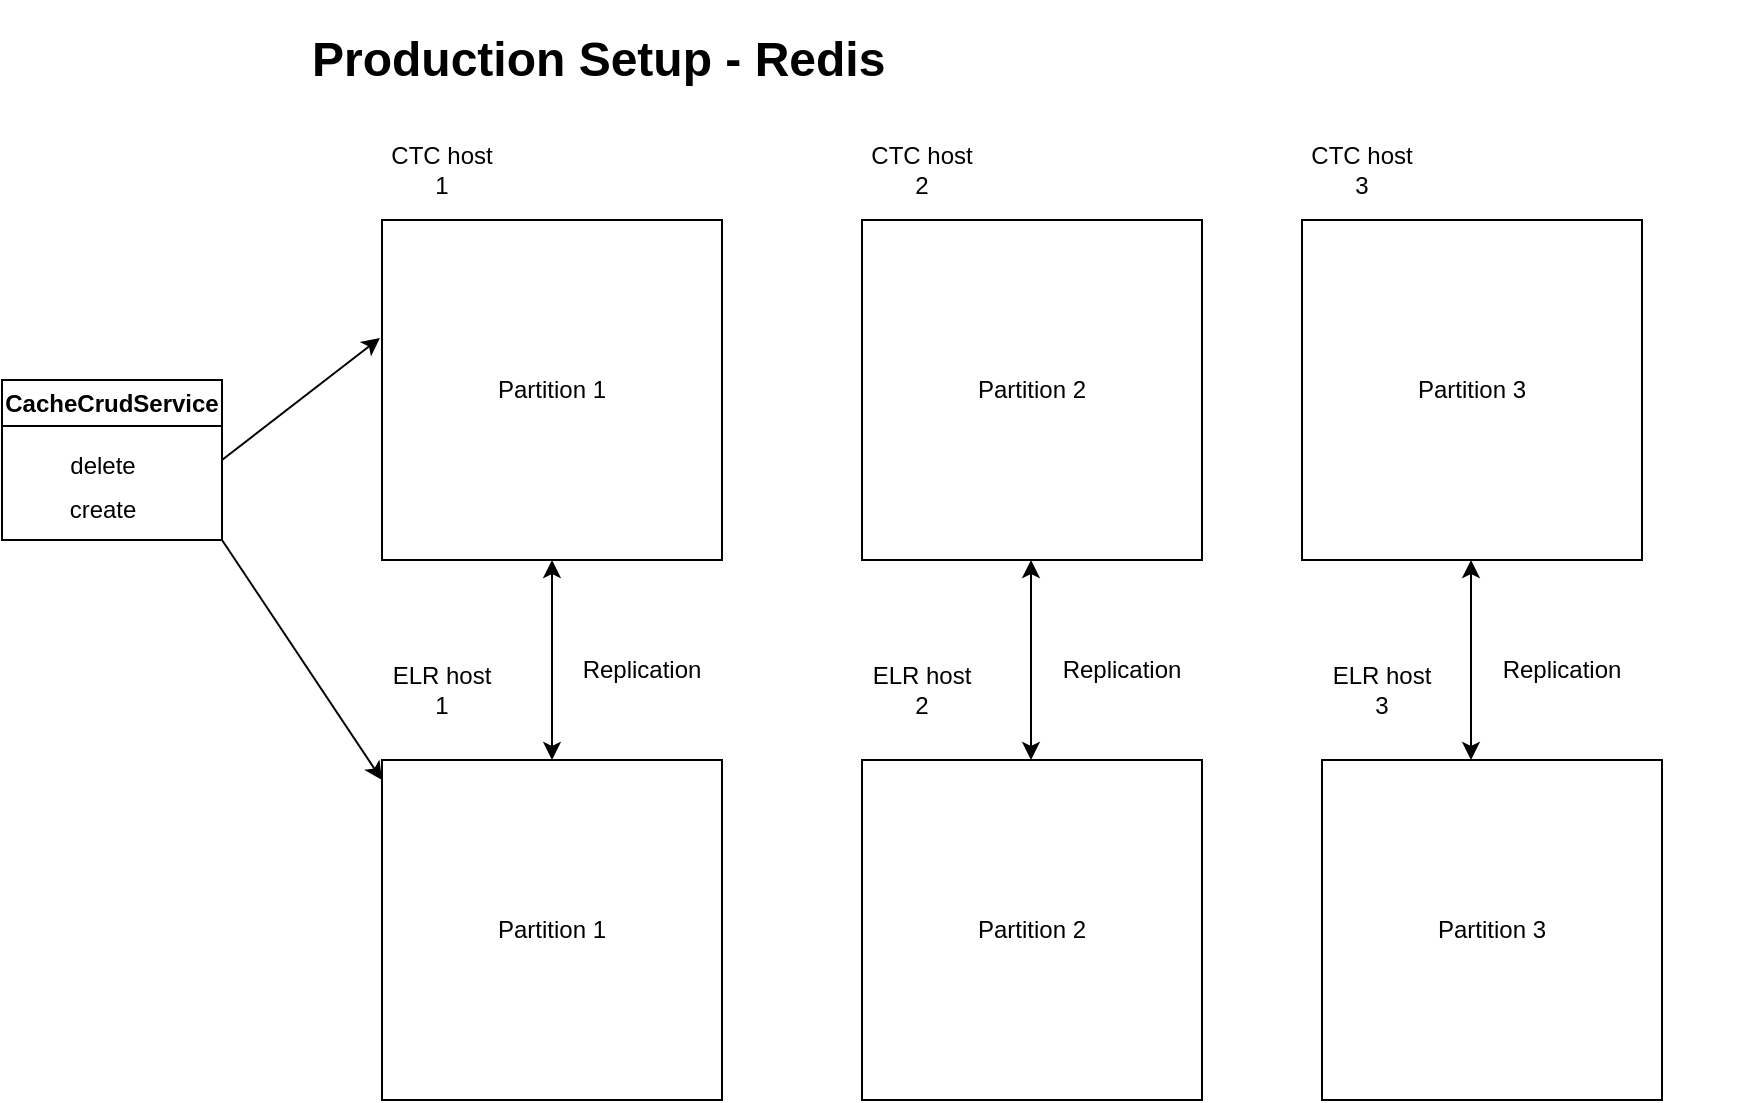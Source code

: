 <mxfile version="21.6.7" type="github">
  <diagram name="Page-1" id="Q7LPxqIHuv_cpELlYRCS">
    <mxGraphModel dx="1884" dy="1647" grid="1" gridSize="10" guides="1" tooltips="1" connect="1" arrows="1" fold="1" page="1" pageScale="1" pageWidth="850" pageHeight="1100" math="0" shadow="0">
      <root>
        <mxCell id="0" />
        <mxCell id="1" parent="0" />
        <mxCell id="8BJWhGXCUrjtmx8MCfsU-1" value="Partition 1" style="whiteSpace=wrap;html=1;aspect=fixed;" parent="1" vertex="1">
          <mxGeometry x="120" y="70" width="170" height="170" as="geometry" />
        </mxCell>
        <mxCell id="8BJWhGXCUrjtmx8MCfsU-2" value="Partition 2" style="whiteSpace=wrap;html=1;aspect=fixed;" parent="1" vertex="1">
          <mxGeometry x="360" y="70" width="170" height="170" as="geometry" />
        </mxCell>
        <mxCell id="8BJWhGXCUrjtmx8MCfsU-3" value="Partition 3" style="whiteSpace=wrap;html=1;aspect=fixed;" parent="1" vertex="1">
          <mxGeometry x="580" y="70" width="170" height="170" as="geometry" />
        </mxCell>
        <mxCell id="8BJWhGXCUrjtmx8MCfsU-4" value="Partition 1" style="whiteSpace=wrap;html=1;aspect=fixed;" parent="1" vertex="1">
          <mxGeometry x="120" y="340" width="170" height="170" as="geometry" />
        </mxCell>
        <mxCell id="8BJWhGXCUrjtmx8MCfsU-5" value="Partition 2" style="whiteSpace=wrap;html=1;aspect=fixed;" parent="1" vertex="1">
          <mxGeometry x="360" y="340" width="170" height="170" as="geometry" />
        </mxCell>
        <mxCell id="8BJWhGXCUrjtmx8MCfsU-6" value="Partition 3" style="whiteSpace=wrap;html=1;aspect=fixed;" parent="1" vertex="1">
          <mxGeometry x="590" y="340" width="170" height="170" as="geometry" />
        </mxCell>
        <mxCell id="8BJWhGXCUrjtmx8MCfsU-7" value="CTC host 1" style="text;html=1;strokeColor=none;fillColor=none;align=center;verticalAlign=middle;whiteSpace=wrap;rounded=0;" parent="1" vertex="1">
          <mxGeometry x="120" y="30" width="60" height="30" as="geometry" />
        </mxCell>
        <mxCell id="8BJWhGXCUrjtmx8MCfsU-8" value="CTC host 2" style="text;html=1;strokeColor=none;fillColor=none;align=center;verticalAlign=middle;whiteSpace=wrap;rounded=0;" parent="1" vertex="1">
          <mxGeometry x="360" y="30" width="60" height="30" as="geometry" />
        </mxCell>
        <mxCell id="8BJWhGXCUrjtmx8MCfsU-9" value="CTC host 3" style="text;html=1;strokeColor=none;fillColor=none;align=center;verticalAlign=middle;whiteSpace=wrap;rounded=0;" parent="1" vertex="1">
          <mxGeometry x="580" y="30" width="60" height="30" as="geometry" />
        </mxCell>
        <mxCell id="8BJWhGXCUrjtmx8MCfsU-10" value="ELR host 1" style="text;html=1;strokeColor=none;fillColor=none;align=center;verticalAlign=middle;whiteSpace=wrap;rounded=0;" parent="1" vertex="1">
          <mxGeometry x="120" y="290" width="60" height="30" as="geometry" />
        </mxCell>
        <mxCell id="8BJWhGXCUrjtmx8MCfsU-12" value="ELR host 2" style="text;html=1;strokeColor=none;fillColor=none;align=center;verticalAlign=middle;whiteSpace=wrap;rounded=0;" parent="1" vertex="1">
          <mxGeometry x="360" y="290" width="60" height="30" as="geometry" />
        </mxCell>
        <mxCell id="8BJWhGXCUrjtmx8MCfsU-13" value="ELR host 3" style="text;html=1;strokeColor=none;fillColor=none;align=center;verticalAlign=middle;whiteSpace=wrap;rounded=0;" parent="1" vertex="1">
          <mxGeometry x="590" y="290" width="60" height="30" as="geometry" />
        </mxCell>
        <mxCell id="8BJWhGXCUrjtmx8MCfsU-15" value="" style="endArrow=classic;startArrow=classic;html=1;rounded=0;entryX=0.5;entryY=1;entryDx=0;entryDy=0;exitX=0.5;exitY=0;exitDx=0;exitDy=0;" parent="1" source="8BJWhGXCUrjtmx8MCfsU-4" target="8BJWhGXCUrjtmx8MCfsU-1" edge="1">
          <mxGeometry width="50" height="50" relative="1" as="geometry">
            <mxPoint x="210" y="320" as="sourcePoint" />
            <mxPoint x="260" y="270" as="targetPoint" />
          </mxGeometry>
        </mxCell>
        <mxCell id="8BJWhGXCUrjtmx8MCfsU-16" value="" style="endArrow=classic;startArrow=classic;html=1;rounded=0;entryX=0.5;entryY=1;entryDx=0;entryDy=0;exitX=0.5;exitY=0;exitDx=0;exitDy=0;" parent="1" edge="1">
          <mxGeometry width="50" height="50" relative="1" as="geometry">
            <mxPoint x="444.5" y="340" as="sourcePoint" />
            <mxPoint x="444.5" y="240" as="targetPoint" />
          </mxGeometry>
        </mxCell>
        <mxCell id="8BJWhGXCUrjtmx8MCfsU-17" value="" style="endArrow=classic;startArrow=classic;html=1;rounded=0;entryX=0.5;entryY=1;entryDx=0;entryDy=0;exitX=0.5;exitY=0;exitDx=0;exitDy=0;" parent="1" edge="1">
          <mxGeometry width="50" height="50" relative="1" as="geometry">
            <mxPoint x="664.5" y="340" as="sourcePoint" />
            <mxPoint x="664.5" y="240" as="targetPoint" />
          </mxGeometry>
        </mxCell>
        <mxCell id="8A6AkkZrUqPYuzKoGpY2-1" value="Replication" style="text;html=1;strokeColor=none;fillColor=none;align=center;verticalAlign=middle;whiteSpace=wrap;rounded=0;" parent="1" vertex="1">
          <mxGeometry x="220" y="280" width="60" height="30" as="geometry" />
        </mxCell>
        <mxCell id="8A6AkkZrUqPYuzKoGpY2-2" value="Replication" style="text;html=1;strokeColor=none;fillColor=none;align=center;verticalAlign=middle;whiteSpace=wrap;rounded=0;" parent="1" vertex="1">
          <mxGeometry x="460" y="280" width="60" height="30" as="geometry" />
        </mxCell>
        <mxCell id="8A6AkkZrUqPYuzKoGpY2-3" value="Replication" style="text;html=1;strokeColor=none;fillColor=none;align=center;verticalAlign=middle;whiteSpace=wrap;rounded=0;" parent="1" vertex="1">
          <mxGeometry x="680" y="280" width="60" height="30" as="geometry" />
        </mxCell>
        <mxCell id="Niq853-lt7dc414jjwlL-1" value="&lt;h1&gt;Production Setup - Redis&lt;br&gt;&lt;/h1&gt;" style="text;html=1;strokeColor=none;fillColor=none;spacing=5;spacingTop=-20;whiteSpace=wrap;overflow=hidden;rounded=0;" parent="1" vertex="1">
          <mxGeometry x="80" y="-30" width="730" height="40" as="geometry" />
        </mxCell>
        <mxCell id="V_gI7Fr2jN0JoNVk8S9s-1" value="CacheCrudService" style="swimlane;whiteSpace=wrap;html=1;" vertex="1" parent="1">
          <mxGeometry x="-70" y="150" width="110" height="80" as="geometry" />
        </mxCell>
        <mxCell id="V_gI7Fr2jN0JoNVk8S9s-3" value="create" style="text;html=1;align=center;verticalAlign=middle;resizable=0;points=[];autosize=1;strokeColor=none;fillColor=none;" vertex="1" parent="V_gI7Fr2jN0JoNVk8S9s-1">
          <mxGeometry x="20" y="50" width="60" height="30" as="geometry" />
        </mxCell>
        <mxCell id="V_gI7Fr2jN0JoNVk8S9s-2" value="delete" style="text;html=1;align=center;verticalAlign=middle;resizable=0;points=[];autosize=1;strokeColor=none;fillColor=none;" vertex="1" parent="1">
          <mxGeometry x="-50" y="178" width="60" height="30" as="geometry" />
        </mxCell>
        <mxCell id="V_gI7Fr2jN0JoNVk8S9s-4" value="" style="endArrow=classic;html=1;rounded=0;entryX=-0.006;entryY=0.347;entryDx=0;entryDy=0;entryPerimeter=0;" edge="1" parent="1" target="8BJWhGXCUrjtmx8MCfsU-1">
          <mxGeometry width="50" height="50" relative="1" as="geometry">
            <mxPoint x="40" y="190" as="sourcePoint" />
            <mxPoint x="90" y="140" as="targetPoint" />
          </mxGeometry>
        </mxCell>
        <mxCell id="V_gI7Fr2jN0JoNVk8S9s-5" value="" style="endArrow=classic;html=1;rounded=0;entryX=0;entryY=0.059;entryDx=0;entryDy=0;entryPerimeter=0;" edge="1" parent="1" target="8BJWhGXCUrjtmx8MCfsU-4">
          <mxGeometry width="50" height="50" relative="1" as="geometry">
            <mxPoint x="40" y="230" as="sourcePoint" />
            <mxPoint x="90" y="180" as="targetPoint" />
          </mxGeometry>
        </mxCell>
      </root>
    </mxGraphModel>
  </diagram>
</mxfile>
